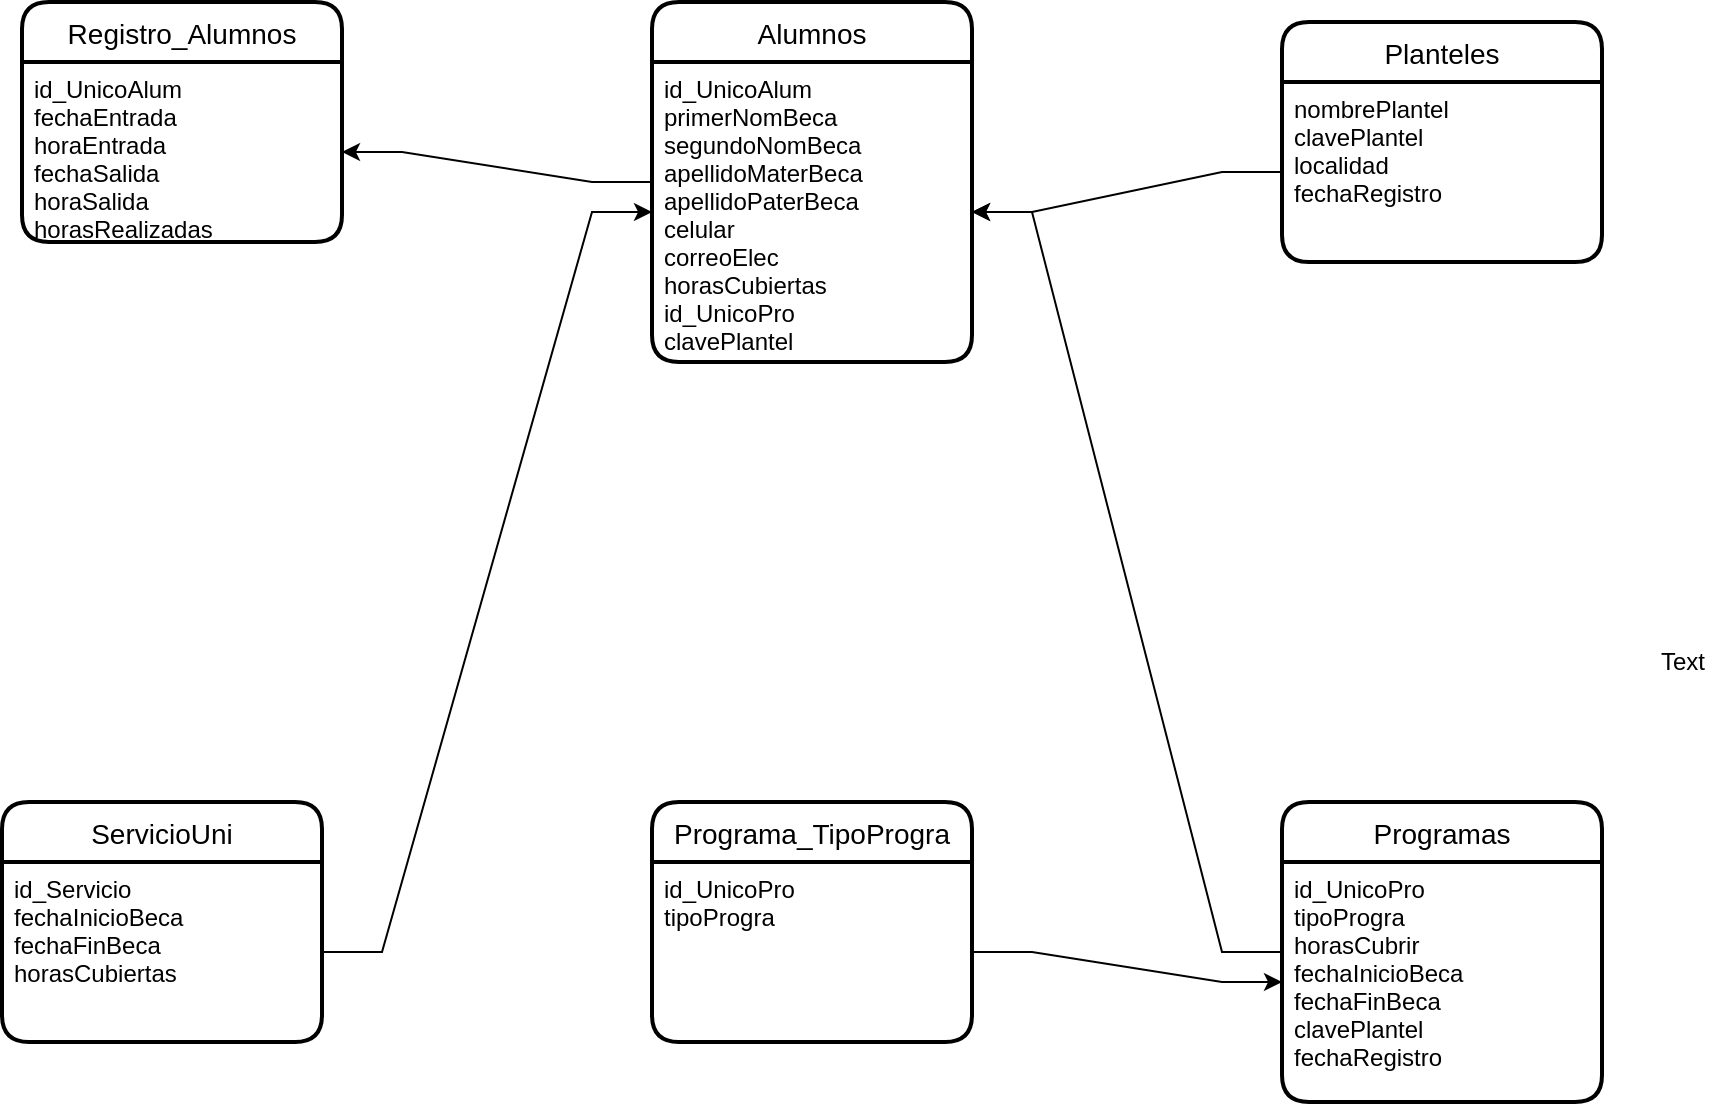 <mxfile version="13.7.9" type="device"><diagram id="R2lEEEUBdFMjLlhIrx00" name="Page-1"><mxGraphModel dx="635" dy="501" grid="1" gridSize="10" guides="1" tooltips="1" connect="1" arrows="1" fold="1" page="1" pageScale="1" pageWidth="850" pageHeight="1100" math="0" shadow="0" extFonts="Permanent Marker^https://fonts.googleapis.com/css?family=Permanent+Marker"><root><mxCell id="0"/><mxCell id="1" parent="0"/><mxCell id="eFTeGFgP2OdcIOxXgYQw-16" style="edgeStyle=entityRelationEdgeStyle;rounded=0;orthogonalLoop=1;jettySize=auto;html=1;" parent="1" source="eFTeGFgP2OdcIOxXgYQw-11" target="eFTeGFgP2OdcIOxXgYQw-14" edge="1"><mxGeometry relative="1" as="geometry"/></mxCell><mxCell id="eFTeGFgP2OdcIOxXgYQw-11" value="Alumnos" style="swimlane;childLayout=stackLayout;horizontal=1;startSize=30;horizontalStack=0;rounded=1;fontSize=14;fontStyle=0;strokeWidth=2;resizeParent=0;resizeLast=1;shadow=0;dashed=0;align=center;" parent="1" vertex="1"><mxGeometry x="345" y="40" width="160" height="180" as="geometry"/></mxCell><mxCell id="eFTeGFgP2OdcIOxXgYQw-12" value="id_UnicoAlum&#10;primerNomBeca&#10;segundoNomBeca&#10;apellidoMaterBeca&#10;apellidoPaterBeca&#10;celular&#10;correoElec&#10;horasCubiertas&#10;id_UnicoPro&#10;clavePlantel&#10;&#10;" style="align=left;strokeColor=none;fillColor=none;spacingLeft=4;fontSize=12;verticalAlign=top;resizable=0;rotatable=0;part=1;" parent="eFTeGFgP2OdcIOxXgYQw-11" vertex="1"><mxGeometry y="30" width="160" height="150" as="geometry"/></mxCell><mxCell id="eFTeGFgP2OdcIOxXgYQw-7" value="Programa_TipoProgra" style="swimlane;childLayout=stackLayout;horizontal=1;startSize=30;horizontalStack=0;rounded=1;fontSize=14;fontStyle=0;strokeWidth=2;resizeParent=0;resizeLast=1;shadow=0;dashed=0;align=center;" parent="1" vertex="1"><mxGeometry x="345" y="440" width="160" height="120" as="geometry"/></mxCell><mxCell id="eFTeGFgP2OdcIOxXgYQw-8" value="id_UnicoPro&#10;tipoProgra" style="align=left;strokeColor=none;fillColor=none;spacingLeft=4;fontSize=12;verticalAlign=top;resizable=0;rotatable=0;part=1;" parent="eFTeGFgP2OdcIOxXgYQw-7" vertex="1"><mxGeometry y="30" width="160" height="90" as="geometry"/></mxCell><mxCell id="eFTeGFgP2OdcIOxXgYQw-13" value="Registro_Alumnos" style="swimlane;childLayout=stackLayout;horizontal=1;startSize=30;horizontalStack=0;rounded=1;fontSize=14;fontStyle=0;strokeWidth=2;resizeParent=0;resizeLast=1;shadow=0;dashed=0;align=center;" parent="1" vertex="1"><mxGeometry x="30" y="40" width="160" height="120" as="geometry"/></mxCell><mxCell id="eFTeGFgP2OdcIOxXgYQw-14" value="id_UnicoAlum&#10;fechaEntrada&#10;horaEntrada&#10;fechaSalida&#10;horaSalida&#10;horasRealizadas&#10;&#10;" style="align=left;strokeColor=none;fillColor=none;spacingLeft=4;fontSize=12;verticalAlign=top;resizable=0;rotatable=0;part=1;" parent="eFTeGFgP2OdcIOxXgYQw-13" vertex="1"><mxGeometry y="30" width="160" height="90" as="geometry"/></mxCell><mxCell id="eFTeGFgP2OdcIOxXgYQw-9" value="Planteles" style="swimlane;childLayout=stackLayout;horizontal=1;startSize=30;horizontalStack=0;rounded=1;fontSize=14;fontStyle=0;strokeWidth=2;resizeParent=0;resizeLast=1;shadow=0;dashed=0;align=center;" parent="1" vertex="1"><mxGeometry x="660" y="50" width="160" height="120" as="geometry"/></mxCell><mxCell id="eFTeGFgP2OdcIOxXgYQw-10" value="nombrePlantel&#10;clavePlantel&#10;localidad&#10;fechaRegistro&#10;" style="align=left;strokeColor=none;fillColor=none;spacingLeft=4;fontSize=12;verticalAlign=top;resizable=0;rotatable=0;part=1;" parent="eFTeGFgP2OdcIOxXgYQw-9" vertex="1"><mxGeometry y="30" width="160" height="90" as="geometry"/></mxCell><mxCell id="eFTeGFgP2OdcIOxXgYQw-22" style="edgeStyle=entityRelationEdgeStyle;rounded=0;orthogonalLoop=1;jettySize=auto;html=1;" parent="1" source="eFTeGFgP2OdcIOxXgYQw-1" target="eFTeGFgP2OdcIOxXgYQw-12" edge="1"><mxGeometry relative="1" as="geometry"/></mxCell><mxCell id="eFTeGFgP2OdcIOxXgYQw-1" value="Programas" style="swimlane;childLayout=stackLayout;horizontal=1;startSize=30;horizontalStack=0;rounded=1;fontSize=14;fontStyle=0;strokeWidth=2;resizeParent=0;resizeLast=1;shadow=0;dashed=0;align=center;" parent="1" vertex="1"><mxGeometry x="660" y="440" width="160" height="150" as="geometry"/></mxCell><mxCell id="eFTeGFgP2OdcIOxXgYQw-2" value="id_UnicoPro&#10;tipoProgra&#10;horasCubrir&#10;fechaInicioBeca&#10;fechaFinBeca&#10;clavePlantel&#10;fechaRegistro&#10;" style="align=left;strokeColor=none;fillColor=none;spacingLeft=4;fontSize=12;verticalAlign=top;resizable=0;rotatable=0;part=1;" parent="eFTeGFgP2OdcIOxXgYQw-1" vertex="1"><mxGeometry y="30" width="160" height="120" as="geometry"/></mxCell><mxCell id="eFTeGFgP2OdcIOxXgYQw-3" value="ServicioUni" style="swimlane;childLayout=stackLayout;horizontal=1;startSize=30;horizontalStack=0;rounded=1;fontSize=14;fontStyle=0;strokeWidth=2;resizeParent=0;resizeLast=1;shadow=0;dashed=0;align=center;" parent="1" vertex="1"><mxGeometry x="20" y="440" width="160" height="120" as="geometry"/></mxCell><mxCell id="eFTeGFgP2OdcIOxXgYQw-4" value="id_Servicio&#10;fechaInicioBeca&#10;fechaFinBeca&#10;horasCubiertas&#10;" style="align=left;strokeColor=none;fillColor=none;spacingLeft=4;fontSize=12;verticalAlign=top;resizable=0;rotatable=0;part=1;" parent="eFTeGFgP2OdcIOxXgYQw-3" vertex="1"><mxGeometry y="30" width="160" height="90" as="geometry"/></mxCell><mxCell id="eFTeGFgP2OdcIOxXgYQw-21" style="edgeStyle=entityRelationEdgeStyle;rounded=0;orthogonalLoop=1;jettySize=auto;html=1;" parent="1" source="eFTeGFgP2OdcIOxXgYQw-8" target="eFTeGFgP2OdcIOxXgYQw-2" edge="1"><mxGeometry relative="1" as="geometry"/></mxCell><mxCell id="eFTeGFgP2OdcIOxXgYQw-23" style="edgeStyle=entityRelationEdgeStyle;rounded=0;orthogonalLoop=1;jettySize=auto;html=1;" parent="1" source="eFTeGFgP2OdcIOxXgYQw-10" target="eFTeGFgP2OdcIOxXgYQw-12" edge="1"><mxGeometry relative="1" as="geometry"/></mxCell><mxCell id="eFTeGFgP2OdcIOxXgYQw-24" style="edgeStyle=entityRelationEdgeStyle;rounded=0;orthogonalLoop=1;jettySize=auto;html=1;" parent="1" source="eFTeGFgP2OdcIOxXgYQw-4" target="eFTeGFgP2OdcIOxXgYQw-12" edge="1"><mxGeometry relative="1" as="geometry"/></mxCell><mxCell id="O_iVpBCATeMDeRlelCFw-1" value="Text" style="text;html=1;align=center;verticalAlign=middle;resizable=0;points=[];autosize=1;" vertex="1" parent="1"><mxGeometry x="840" y="360" width="40" height="20" as="geometry"/></mxCell></root></mxGraphModel></diagram></mxfile>